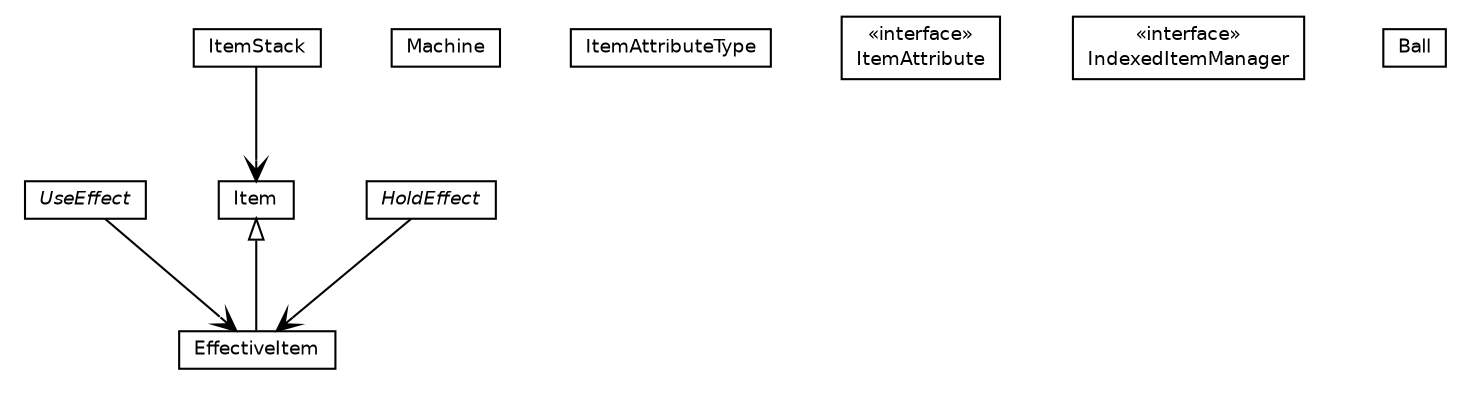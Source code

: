 #!/usr/local/bin/dot
#
# Class diagram 
# Generated by UMLGraph version 5.2 (http://www.umlgraph.org/)
#

digraph G {
	edge [fontname="Helvetica",fontsize=10,labelfontname="Helvetica",labelfontsize=10];
	node [fontname="Helvetica",fontsize=10,shape=plaintext];
	nodesep=0.25;
	ranksep=0.5;
	// org.jpokemon.pmapi.item.UseEffect
	c43 [label=<<table title="org.jpokemon.pmapi.item.UseEffect" border="0" cellborder="1" cellspacing="0" cellpadding="2" port="p" href="./UseEffect.html">
		<tr><td><table border="0" cellspacing="0" cellpadding="1">
<tr><td align="center" balign="center"><font face="Helvetica-Oblique"> UseEffect </font></td></tr>
		</table></td></tr>
		</table>>, fontname="Helvetica", fontcolor="black", fontsize=9.0];
	// org.jpokemon.pmapi.item.Machine
	c44 [label=<<table title="org.jpokemon.pmapi.item.Machine" border="0" cellborder="1" cellspacing="0" cellpadding="2" port="p" href="./Machine.html">
		<tr><td><table border="0" cellspacing="0" cellpadding="1">
<tr><td align="center" balign="center"> Machine </td></tr>
		</table></td></tr>
		</table>>, fontname="Helvetica", fontcolor="black", fontsize=9.0];
	// org.jpokemon.pmapi.item.ItemStack
	c45 [label=<<table title="org.jpokemon.pmapi.item.ItemStack" border="0" cellborder="1" cellspacing="0" cellpadding="2" port="p" href="./ItemStack.html">
		<tr><td><table border="0" cellspacing="0" cellpadding="1">
<tr><td align="center" balign="center"> ItemStack </td></tr>
		</table></td></tr>
		</table>>, fontname="Helvetica", fontcolor="black", fontsize=9.0];
	// org.jpokemon.pmapi.item.ItemAttributeType
	c46 [label=<<table title="org.jpokemon.pmapi.item.ItemAttributeType" border="0" cellborder="1" cellspacing="0" cellpadding="2" port="p" href="./ItemAttributeType.html">
		<tr><td><table border="0" cellspacing="0" cellpadding="1">
<tr><td align="center" balign="center"> ItemAttributeType </td></tr>
		</table></td></tr>
		</table>>, fontname="Helvetica", fontcolor="black", fontsize=9.0];
	// org.jpokemon.pmapi.item.ItemAttribute
	c47 [label=<<table title="org.jpokemon.pmapi.item.ItemAttribute" border="0" cellborder="1" cellspacing="0" cellpadding="2" port="p" href="./ItemAttribute.html">
		<tr><td><table border="0" cellspacing="0" cellpadding="1">
<tr><td align="center" balign="center"> &#171;interface&#187; </td></tr>
<tr><td align="center" balign="center"> ItemAttribute </td></tr>
		</table></td></tr>
		</table>>, fontname="Helvetica", fontcolor="black", fontsize=9.0];
	// org.jpokemon.pmapi.item.Item
	c48 [label=<<table title="org.jpokemon.pmapi.item.Item" border="0" cellborder="1" cellspacing="0" cellpadding="2" port="p" href="./Item.html">
		<tr><td><table border="0" cellspacing="0" cellpadding="1">
<tr><td align="center" balign="center"> Item </td></tr>
		</table></td></tr>
		</table>>, fontname="Helvetica", fontcolor="black", fontsize=9.0];
	// org.jpokemon.pmapi.item.IndexedItemManager
	c49 [label=<<table title="org.jpokemon.pmapi.item.IndexedItemManager" border="0" cellborder="1" cellspacing="0" cellpadding="2" port="p" href="./IndexedItemManager.html">
		<tr><td><table border="0" cellspacing="0" cellpadding="1">
<tr><td align="center" balign="center"> &#171;interface&#187; </td></tr>
<tr><td align="center" balign="center"> IndexedItemManager </td></tr>
		</table></td></tr>
		</table>>, fontname="Helvetica", fontcolor="black", fontsize=9.0];
	// org.jpokemon.pmapi.item.HoldEffect
	c50 [label=<<table title="org.jpokemon.pmapi.item.HoldEffect" border="0" cellborder="1" cellspacing="0" cellpadding="2" port="p" href="./HoldEffect.html">
		<tr><td><table border="0" cellspacing="0" cellpadding="1">
<tr><td align="center" balign="center"><font face="Helvetica-Oblique"> HoldEffect </font></td></tr>
		</table></td></tr>
		</table>>, fontname="Helvetica", fontcolor="black", fontsize=9.0];
	// org.jpokemon.pmapi.item.EffectiveItem
	c51 [label=<<table title="org.jpokemon.pmapi.item.EffectiveItem" border="0" cellborder="1" cellspacing="0" cellpadding="2" port="p" href="./EffectiveItem.html">
		<tr><td><table border="0" cellspacing="0" cellpadding="1">
<tr><td align="center" balign="center"> EffectiveItem </td></tr>
		</table></td></tr>
		</table>>, fontname="Helvetica", fontcolor="black", fontsize=9.0];
	// org.jpokemon.pmapi.item.Ball
	c52 [label=<<table title="org.jpokemon.pmapi.item.Ball" border="0" cellborder="1" cellspacing="0" cellpadding="2" port="p" href="./Ball.html">
		<tr><td><table border="0" cellspacing="0" cellpadding="1">
<tr><td align="center" balign="center"> Ball </td></tr>
		</table></td></tr>
		</table>>, fontname="Helvetica", fontcolor="black", fontsize=9.0];
	//org.jpokemon.pmapi.item.EffectiveItem extends org.jpokemon.pmapi.item.Item
	c48:p -> c51:p [dir=back,arrowtail=empty];
	// org.jpokemon.pmapi.item.UseEffect NAVASSOC org.jpokemon.pmapi.item.EffectiveItem
	c43:p -> c51:p [taillabel="", label="", headlabel="", fontname="Helvetica", fontcolor="black", fontsize=10.0, color="black", arrowhead=open];
	// org.jpokemon.pmapi.item.ItemStack NAVASSOC org.jpokemon.pmapi.item.Item
	c45:p -> c48:p [taillabel="", label="", headlabel="", fontname="Helvetica", fontcolor="black", fontsize=10.0, color="black", arrowhead=open];
	// org.jpokemon.pmapi.item.HoldEffect NAVASSOC org.jpokemon.pmapi.item.EffectiveItem
	c50:p -> c51:p [taillabel="", label="", headlabel="", fontname="Helvetica", fontcolor="black", fontsize=10.0, color="black", arrowhead=open];
}

